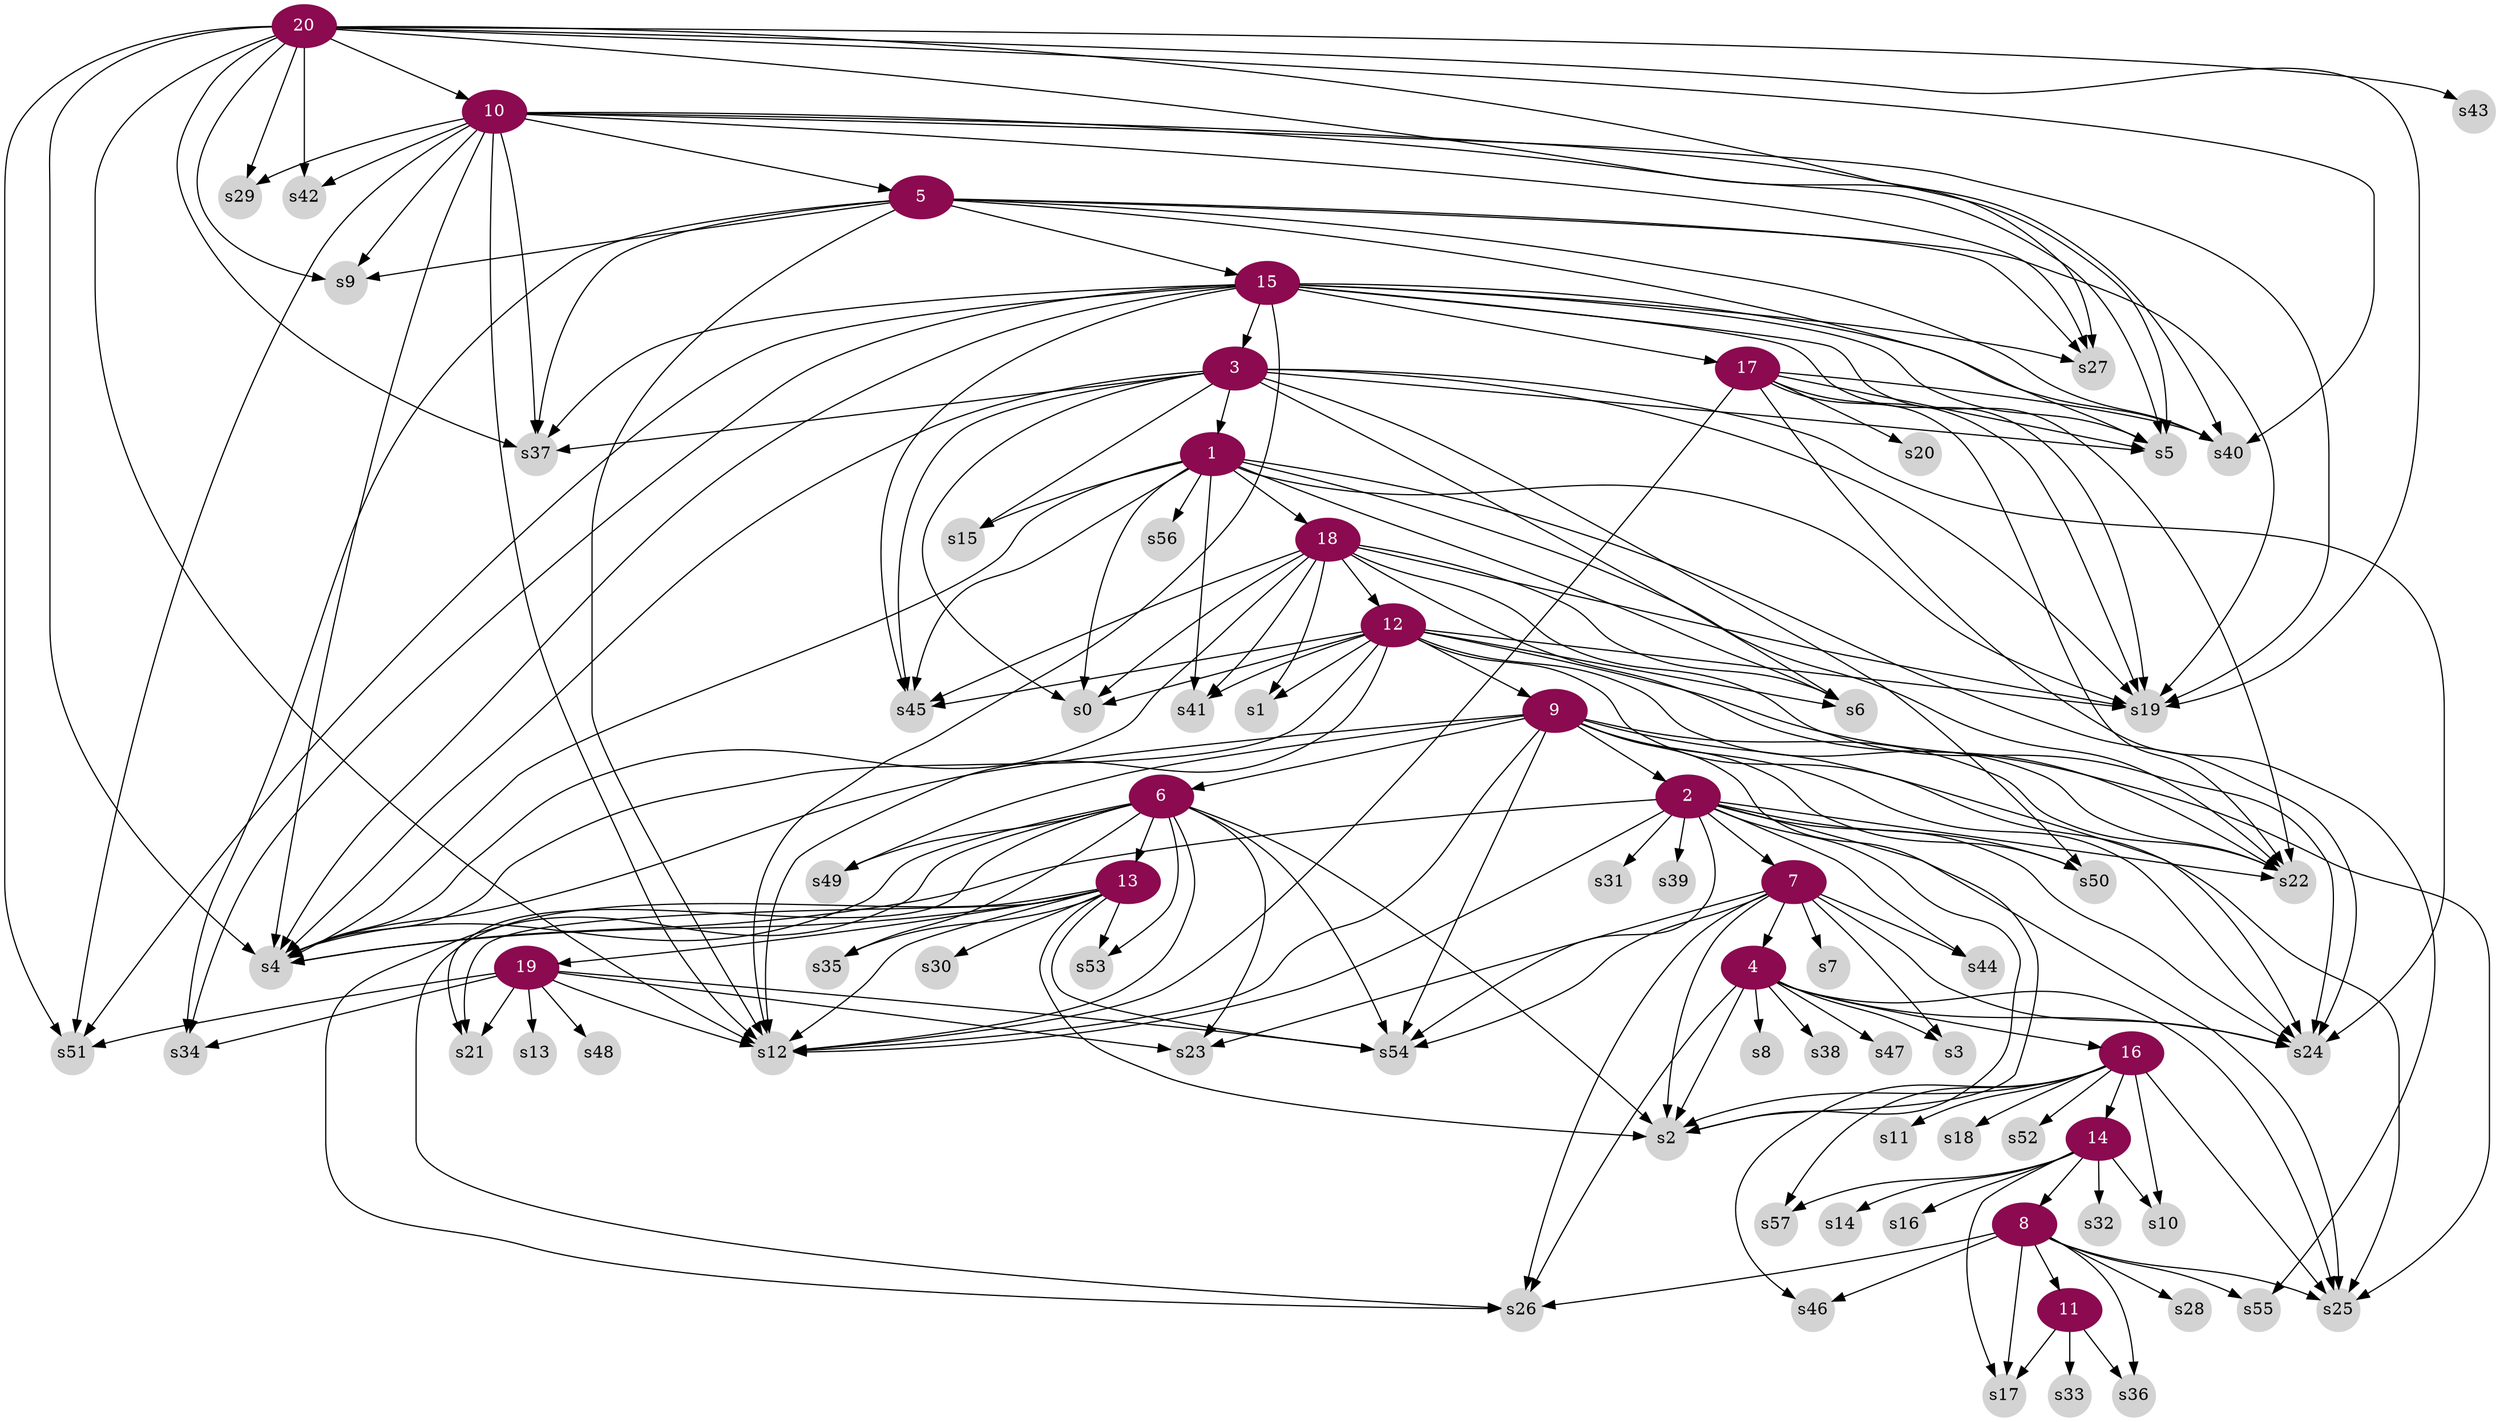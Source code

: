 digraph g{
node [color=deeppink4, style=filled, fontcolor=white];	
3 -> 1;
9 -> 2;
15 -> 3;
7 -> 4;
10 -> 5;
9 -> 6;
2 -> 7;
14 -> 8;
12 -> 9;
20 -> 10;
8 -> 11;
18 -> 12;
6 -> 13;
16 -> 14;
5 -> 15;
4 -> 16;
15 -> 17;
1 -> 18;
13 -> 19;
node [color=lightgrey, style=filled, fontcolor=black, shape=circle, fixedsize=true];  
1 -> s0;
1 -> s4;
1 -> s6;
1 -> s15;
1 -> s19;
1 -> s22;
1 -> s24;
1 -> s41;
1 -> s45;
1 -> s56;
2 -> s2;
2 -> s4;
2 -> s12;
2 -> s22;
2 -> s24;
2 -> s25;
2 -> s31;
2 -> s39;
2 -> s44;
2 -> s50;
2 -> s54;
3 -> s0;
3 -> s4;
3 -> s5;
3 -> s6;
3 -> s15;
3 -> s19;
3 -> s24;
3 -> s37;
3 -> s45;
3 -> s50;
4 -> s2;
4 -> s3;
4 -> s8;
4 -> s24;
4 -> s25;
4 -> s26;
4 -> s38;
4 -> s47;
5 -> s5;
5 -> s9;
5 -> s12;
5 -> s19;
5 -> s27;
5 -> s34;
5 -> s37;
5 -> s40;
6 -> s2;
6 -> s4;
6 -> s12;
6 -> s21;
6 -> s23;
6 -> s26;
6 -> s35;
6 -> s49;
6 -> s53;
6 -> s54;
7 -> s2;
7 -> s3;
7 -> s7;
7 -> s23;
7 -> s24;
7 -> s26;
7 -> s44;
7 -> s54;
8 -> s17;
8 -> s25;
8 -> s26;
8 -> s28;
8 -> s36;
8 -> s46;
8 -> s55;
9 -> s2;
9 -> s4;
9 -> s12;
9 -> s22;
9 -> s24;
9 -> s25;
9 -> s49;
9 -> s50;
9 -> s54;
10 -> s4;
10 -> s5;
10 -> s9;
10 -> s12;
10 -> s19;
10 -> s27;
10 -> s29;
10 -> s37;
10 -> s40;
10 -> s42;
10 -> s51;
11 -> s17;
11 -> s33;
11 -> s36;
12 -> s0;
12 -> s1;
12 -> s4;
12 -> s6;
12 -> s12;
12 -> s19;
12 -> s22;
12 -> s24;
12 -> s25;
12 -> s41;
12 -> s45;
13 -> s2;
13 -> s4;
13 -> s12;
13 -> s21;
13 -> s26;
13 -> s30;
13 -> s35;
13 -> s53;
13 -> s54;
14 -> s10;
14 -> s14;
14 -> s16;
14 -> s17;
14 -> s32;
14 -> s57;
15 -> s4;
15 -> s5;
15 -> s12;
15 -> s19;
15 -> s22;
15 -> s27;
15 -> s34;
15 -> s37;
15 -> s40;
15 -> s45;
15 -> s51;
16 -> s2;
16 -> s10;
16 -> s11;
16 -> s18;
16 -> s25;
16 -> s46;
16 -> s52;
16 -> s57;
17 -> s5;
17 -> s12;
17 -> s19;
17 -> s20;
17 -> s22;
17 -> s40;
17 -> s55;
18 -> s0;
18 -> s1;
18 -> s4;
18 -> s6;
18 -> s19;
18 -> s22;
18 -> s24;
18 -> s41;
18 -> s45;
19 -> s12;
19 -> s13;
19 -> s21;
19 -> s23;
19 -> s34;
19 -> s48;
19 -> s51;
19 -> s54;
20 -> s4;
20 -> s5;
20 -> s9;
20 -> s12;
20 -> s19;
20 -> s27;
20 -> s29;
20 -> s37;
20 -> s40;
20 -> s42;
20 -> s43;
20 -> s51;
}
